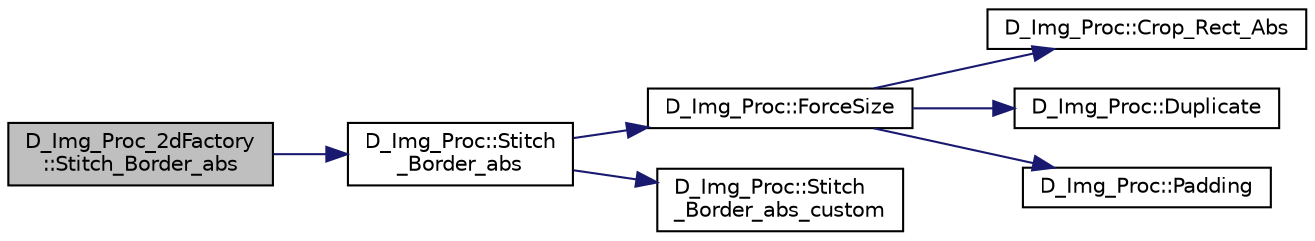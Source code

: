 digraph "D_Img_Proc_2dFactory::Stitch_Border_abs"
{
 // LATEX_PDF_SIZE
  edge [fontname="Helvetica",fontsize="10",labelfontname="Helvetica",labelfontsize="10"];
  node [fontname="Helvetica",fontsize="10",shape=record];
  rankdir="LR";
  Node1 [label="D_Img_Proc_2dFactory\l::Stitch_Border_abs",height=0.2,width=0.4,color="black", fillcolor="grey75", style="filled", fontcolor="black",tooltip=" "];
  Node1 -> Node2 [color="midnightblue",fontsize="10",style="solid"];
  Node2 [label="D_Img_Proc::Stitch\l_Border_abs",height=0.2,width=0.4,color="black", fillcolor="white", style="filled",URL="$class_d___img___proc.html#a3f539429f39b1f1561acd7fcf98907ca",tooltip=" "];
  Node2 -> Node3 [color="midnightblue",fontsize="10",style="solid"];
  Node3 [label="D_Img_Proc::ForceSize",height=0.2,width=0.4,color="black", fillcolor="white", style="filled",URL="$class_d___img___proc.html#ac9f67126d0a420b9750f725b7e4d6295",tooltip=" "];
  Node3 -> Node4 [color="midnightblue",fontsize="10",style="solid"];
  Node4 [label="D_Img_Proc::Crop_Rect_Abs",height=0.2,width=0.4,color="black", fillcolor="white", style="filled",URL="$class_d___img___proc.html#a7d8de715a15ff62db57fdc8a2d86809f",tooltip=" "];
  Node3 -> Node5 [color="midnightblue",fontsize="10",style="solid"];
  Node5 [label="D_Img_Proc::Duplicate",height=0.2,width=0.4,color="black", fillcolor="white", style="filled",URL="$class_d___img___proc.html#ae211633bc292fe33bb171bd38d4dd110",tooltip=" "];
  Node3 -> Node6 [color="midnightblue",fontsize="10",style="solid"];
  Node6 [label="D_Img_Proc::Padding",height=0.2,width=0.4,color="black", fillcolor="white", style="filled",URL="$class_d___img___proc.html#a722d985072ba953a6fc7cfa100a0eaaf",tooltip=" "];
  Node2 -> Node7 [color="midnightblue",fontsize="10",style="solid"];
  Node7 [label="D_Img_Proc::Stitch\l_Border_abs_custom",height=0.2,width=0.4,color="black", fillcolor="white", style="filled",URL="$class_d___img___proc.html#a23fcb1c971eff58bfa3386e7a0f7588f",tooltip=" "];
}

